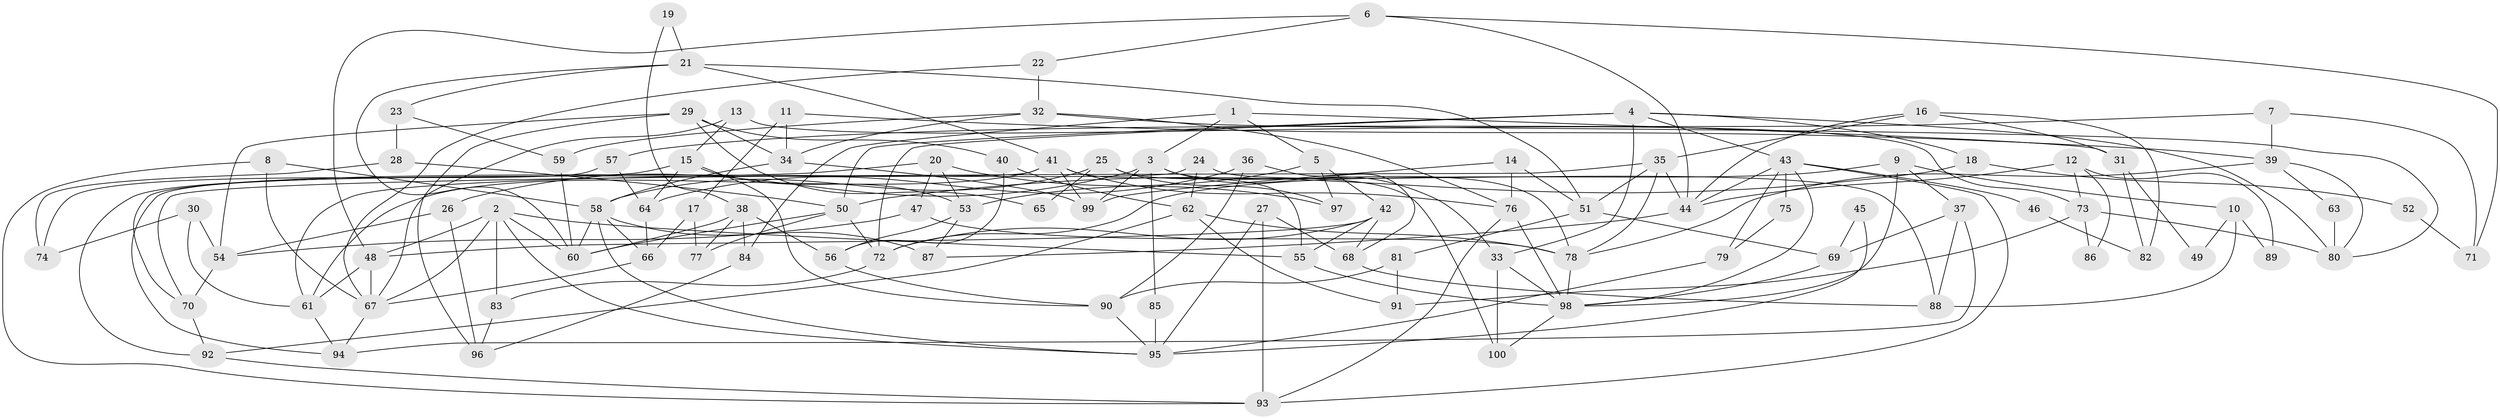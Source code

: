 // Generated by graph-tools (version 1.1) at 2025/26/03/09/25 03:26:13]
// undirected, 100 vertices, 200 edges
graph export_dot {
graph [start="1"]
  node [color=gray90,style=filled];
  1;
  2;
  3;
  4;
  5;
  6;
  7;
  8;
  9;
  10;
  11;
  12;
  13;
  14;
  15;
  16;
  17;
  18;
  19;
  20;
  21;
  22;
  23;
  24;
  25;
  26;
  27;
  28;
  29;
  30;
  31;
  32;
  33;
  34;
  35;
  36;
  37;
  38;
  39;
  40;
  41;
  42;
  43;
  44;
  45;
  46;
  47;
  48;
  49;
  50;
  51;
  52;
  53;
  54;
  55;
  56;
  57;
  58;
  59;
  60;
  61;
  62;
  63;
  64;
  65;
  66;
  67;
  68;
  69;
  70;
  71;
  72;
  73;
  74;
  75;
  76;
  77;
  78;
  79;
  80;
  81;
  82;
  83;
  84;
  85;
  86;
  87;
  88;
  89;
  90;
  91;
  92;
  93;
  94;
  95;
  96;
  97;
  98;
  99;
  100;
  1 -- 84;
  1 -- 3;
  1 -- 5;
  1 -- 31;
  2 -- 55;
  2 -- 48;
  2 -- 60;
  2 -- 67;
  2 -- 83;
  2 -- 95;
  3 -- 99;
  3 -- 78;
  3 -- 26;
  3 -- 33;
  3 -- 85;
  4 -- 50;
  4 -- 33;
  4 -- 18;
  4 -- 43;
  4 -- 72;
  4 -- 80;
  5 -- 42;
  5 -- 53;
  5 -- 97;
  6 -- 22;
  6 -- 44;
  6 -- 48;
  6 -- 71;
  7 -- 39;
  7 -- 57;
  7 -- 71;
  8 -- 58;
  8 -- 93;
  8 -- 67;
  9 -- 37;
  9 -- 98;
  9 -- 10;
  9 -- 72;
  10 -- 88;
  10 -- 49;
  10 -- 89;
  11 -- 17;
  11 -- 39;
  11 -- 34;
  12 -- 44;
  12 -- 73;
  12 -- 86;
  12 -- 89;
  13 -- 15;
  13 -- 67;
  13 -- 73;
  14 -- 99;
  14 -- 51;
  14 -- 76;
  15 -- 92;
  15 -- 64;
  15 -- 53;
  15 -- 90;
  16 -- 35;
  16 -- 44;
  16 -- 31;
  16 -- 82;
  17 -- 77;
  17 -- 66;
  18 -- 50;
  18 -- 52;
  19 -- 21;
  19 -- 38;
  20 -- 53;
  20 -- 97;
  20 -- 47;
  20 -- 61;
  21 -- 41;
  21 -- 60;
  21 -- 23;
  21 -- 51;
  22 -- 67;
  22 -- 32;
  23 -- 59;
  23 -- 28;
  24 -- 94;
  24 -- 62;
  24 -- 88;
  25 -- 100;
  25 -- 58;
  25 -- 65;
  25 -- 97;
  26 -- 96;
  26 -- 54;
  27 -- 95;
  27 -- 93;
  27 -- 68;
  28 -- 50;
  28 -- 74;
  29 -- 34;
  29 -- 54;
  29 -- 40;
  29 -- 65;
  29 -- 96;
  30 -- 61;
  30 -- 54;
  30 -- 74;
  31 -- 49;
  31 -- 82;
  32 -- 80;
  32 -- 76;
  32 -- 34;
  32 -- 59;
  33 -- 98;
  33 -- 100;
  34 -- 58;
  34 -- 99;
  35 -- 51;
  35 -- 78;
  35 -- 44;
  35 -- 70;
  36 -- 68;
  36 -- 90;
  36 -- 64;
  37 -- 88;
  37 -- 94;
  37 -- 69;
  38 -- 56;
  38 -- 60;
  38 -- 77;
  38 -- 84;
  39 -- 78;
  39 -- 80;
  39 -- 63;
  40 -- 56;
  40 -- 62;
  41 -- 76;
  41 -- 61;
  41 -- 55;
  41 -- 70;
  41 -- 99;
  42 -- 48;
  42 -- 72;
  42 -- 55;
  42 -- 68;
  43 -- 98;
  43 -- 44;
  43 -- 46;
  43 -- 75;
  43 -- 79;
  43 -- 93;
  44 -- 87;
  45 -- 69;
  45 -- 95;
  46 -- 82;
  47 -- 54;
  47 -- 78;
  48 -- 67;
  48 -- 61;
  50 -- 72;
  50 -- 60;
  50 -- 77;
  51 -- 69;
  51 -- 81;
  52 -- 71;
  53 -- 56;
  53 -- 87;
  54 -- 70;
  55 -- 98;
  56 -- 90;
  57 -- 74;
  57 -- 64;
  58 -- 87;
  58 -- 60;
  58 -- 66;
  58 -- 95;
  59 -- 60;
  61 -- 94;
  62 -- 78;
  62 -- 91;
  62 -- 92;
  63 -- 80;
  64 -- 66;
  66 -- 67;
  67 -- 94;
  68 -- 88;
  69 -- 98;
  70 -- 92;
  72 -- 83;
  73 -- 91;
  73 -- 80;
  73 -- 86;
  75 -- 79;
  76 -- 93;
  76 -- 98;
  78 -- 98;
  79 -- 95;
  81 -- 90;
  81 -- 91;
  83 -- 96;
  84 -- 96;
  85 -- 95;
  90 -- 95;
  92 -- 93;
  98 -- 100;
}

